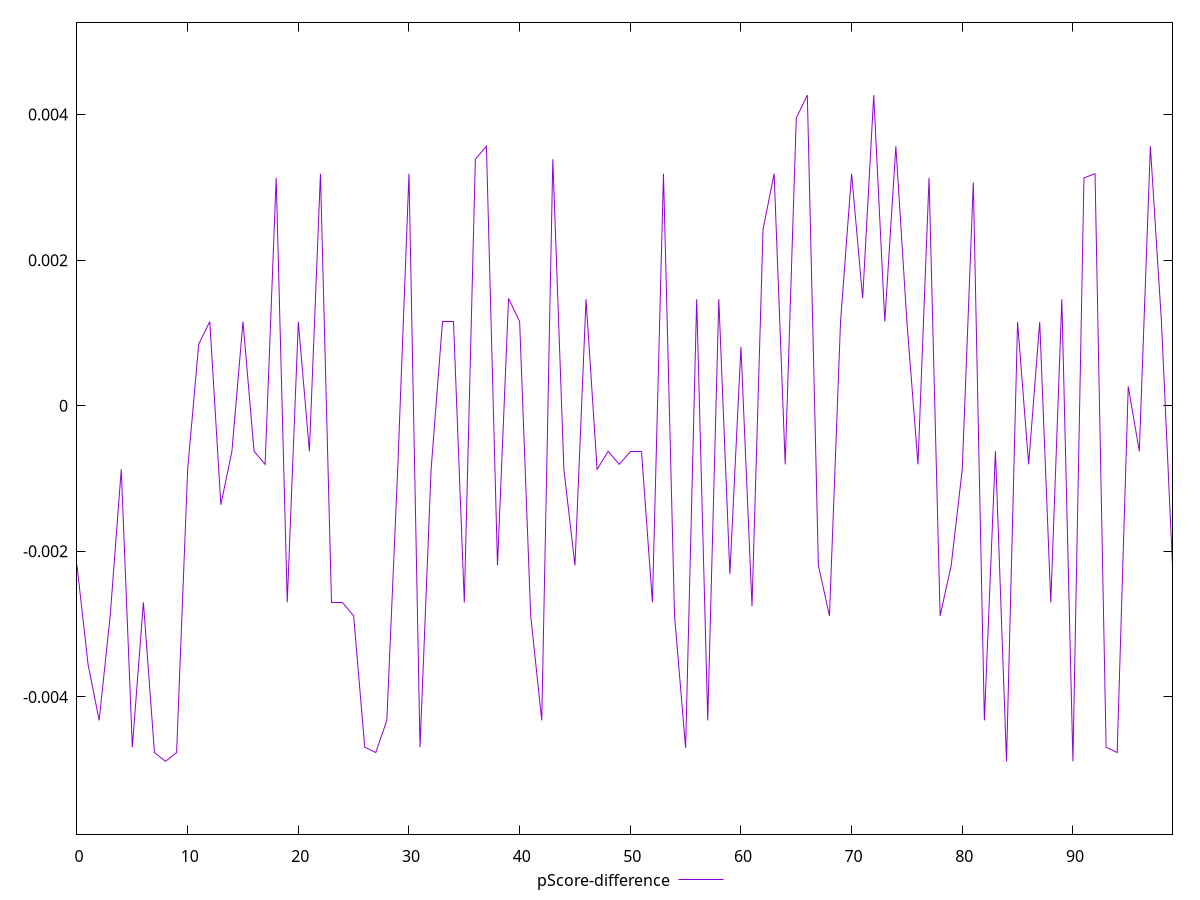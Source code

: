 reset

$pScoreDifference <<EOF
0 -0.0021938922607059874
1 -0.0035529458895381394
2 -0.004321256603718904
3 -0.002884998504946057
4 -0.0008735938469903171
5 -0.004689471733857031
6 -0.0027005102157403593
7 -0.004762995021792837
8 -0.004883752116671913
9 -0.004762995021792837
10 -0.0008735938469903171
11 0.0008469934617796326
12 0.0011564989162072825
13 -0.0013596315560633343
14 -0.0006251390576321181
15 0.0011564989162072825
16 -0.0006251390576321181
17 -0.0008045950432371551
18 0.003130096715253161
19 -0.0027005102157403593
20 0.0011505099701654697
21 -0.0006251390576321181
22 0.0031873605519868176
23 -0.0027005102157403593
24 -0.0027005102157403593
25 -0.002884998504946057
26 -0.004689471733857031
27 -0.004762995021792837
28 -0.004321256603718904
29 -0.0008045950432371551
30 0.0031873605519868176
31 -0.004689471733857031
32 -0.0008735938469903171
33 0.0011564989162072825
34 0.0011564989162072825
35 -0.0027005102157403593
36 0.0033866443527755252
37 0.0035644432717110153
38 -0.0021938922607059874
39 0.001475061946892231
40 0.0011564989162072825
41 -0.002884998504946057
42 -0.004321256603718904
43 0.0033866443527755252
44 -0.0008735938469903171
45 -0.0021938922607059874
46 0.001463163842290005
47 -0.0008735938469903171
48 -0.0006251390576321181
49 -0.0008045950432371551
50 -0.0006251390576321181
51 -0.0006251390576321181
52 -0.0027005102157403593
53 0.0031873605519868176
54 -0.002884998504946057
55 -0.004699671560898677
56 0.001463163842290005
57 -0.004321256603718904
58 0.001463163842290005
59 -0.0023114049242128343
60 0.0008091140684231002
61 -0.0027532351303925506
62 0.00242498024234869
63 0.0031873605519868176
64 -0.0008045950432371551
65 0.003950710999721663
66 0.004267011239608043
67 -0.0021938922607059874
68 -0.002884998504946057
69 0.0011505099701654697
70 0.0031873605519868176
71 0.001475061946892231
72 0.004267011239608043
73 0.0011564989162072825
74 0.0035644432717110153
75 0.0011505099701654697
76 -0.0008045950432371551
77 0.003130096715253161
78 -0.002884998504946057
79 -0.0021938922607059874
80 -0.0008735938469903171
81 0.0030669675907156746
82 -0.004321256603718904
83 -0.0006251390576321181
84 -0.004883752116671913
85 0.0011505099701654697
86 -0.0008045950432371551
87 0.0011505099701654697
88 -0.0027005102157403593
89 0.001463163842290005
90 -0.004883752116671913
91 0.003130096715253161
92 0.0031873605519868176
93 -0.004689471733857031
94 -0.004762995021792837
95 0.00026500008753696513
96 -0.0006251390576321181
97 0.0035644432717110153
98 0.0011564989162072825
99 -0.0021938922607059874
EOF

set key outside below
set xrange [0:99]
set yrange [-0.005883752116671913:0.005267011239608043]
set trange [-0.005883752116671913:0.005267011239608043]
set terminal svg size 640, 500 enhanced background rgb 'white'
set output "reports/report_00033_2021-03-01T14-23-16.841Z/max-potential-fid/samples/astro-cached/pScore-difference/values.svg"

plot $pScoreDifference title "pScore-difference" with line

reset

